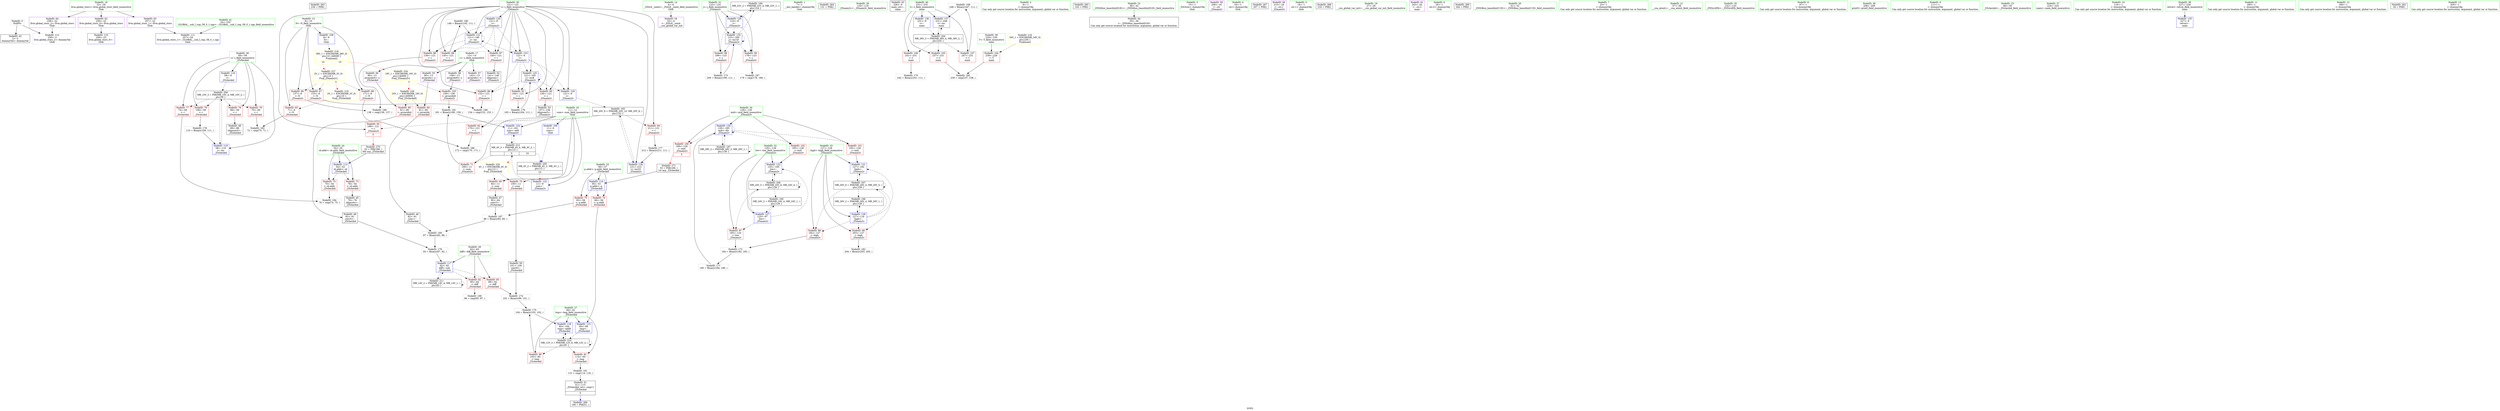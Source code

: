 digraph "SVFG" {
	label="SVFG";

	Node0x55aef14004f0 [shape=record,color=grey,label="{NodeID: 0\nNullPtr}"];
	Node0x55aef14004f0 -> Node0x55aef141bc90[style=solid];
	Node0x55aef14004f0 -> Node0x55aef141cf90[style=solid];
	Node0x55aef1444cc0 [shape=record,color=black,label="{NodeID: 263\n234 = PHI()\n}"];
	Node0x55aef1425a30 [shape=record,color=grey,label="{NodeID: 180\n146 = Binary(145, 111, )\n}"];
	Node0x55aef1425a30 -> Node0x55aef1421ec0[style=solid];
	Node0x55aef141c2a0 [shape=record,color=red,label="{NodeID: 97\n183\<--125\n\<--low\n_Z5main2v\n}"];
	Node0x55aef141c2a0 -> Node0x55aef1424e30[style=solid];
	Node0x55aef141a3b0 [shape=record,color=green,label="{NodeID: 14\n4\<--6\n_ZStL8__ioinit\<--_ZStL8__ioinit_field_insensitive\nGlob }"];
	Node0x55aef141a3b0 -> Node0x55aef141d6d0[style=solid];
	Node0x55aef142e9f0 [shape=record,color=black,label="{NodeID: 194\nMR_22V_2 = PHI(MR_22V_4, MR_22V_1, )\npts\{124 \}\n}"];
	Node0x55aef142e9f0 -> Node0x55aef1422540[style=dashed];
	Node0x55aef141ce90 [shape=record,color=blue,label="{NodeID: 111\n257\<--24\nllvm.global_ctors_1\<--_GLOBAL__sub_I_rng..58_0_1.cpp\nGlob }"];
	Node0x55aef141b040 [shape=record,color=green,label="{NodeID: 28\n62\<--63\ndiff\<--diff_field_insensitive\n_Z5checkid\n}"];
	Node0x55aef141b040 -> Node0x55aef141ee20[style=solid];
	Node0x55aef141b040 -> Node0x55aef141eef0[style=solid];
	Node0x55aef141b040 -> Node0x55aef1421b80[style=solid];
	Node0x55aef1422200 [shape=record,color=blue,label="{NodeID: 125\n121\<--165\ni\<--inc8\n_Z5main2v\n}"];
	Node0x55aef1422200 -> Node0x55aef141f3d0[style=dashed];
	Node0x55aef1422200 -> Node0x55aef141f4a0[style=dashed];
	Node0x55aef1422200 -> Node0x55aef141f570[style=dashed];
	Node0x55aef1422200 -> Node0x55aef1422200[style=dashed];
	Node0x55aef1422200 -> Node0x55aef14222d0[style=dashed];
	Node0x55aef141bc90 [shape=record,color=black,label="{NodeID: 42\n2\<--3\ndummyVal\<--dummyVal\n}"];
	Node0x55aef141d870 [shape=record,color=purple,label="{NodeID: 56\n90\<--13\narrayidx4\<--s\n_Z5checkid\n}"];
	Node0x55aef141d870 -> Node0x55aef141f090[style=solid];
	Node0x55aef141e460 [shape=record,color=red,label="{NodeID: 70\n100\<--11\n\<--sum\n_Z5checkid\n}"];
	Node0x55aef141e460 -> Node0x55aef141d390[style=solid];
	Node0x55aef14246b0 [shape=record,color=grey,label="{NodeID: 167\n86 = Binary(83, 85, )\n}"];
	Node0x55aef14246b0 -> Node0x55aef14249b0[style=solid];
	Node0x55aef141efc0 [shape=record,color=red,label="{NodeID: 84\n81\<--80\n\<--arrayidx\n_Z5checkid\n}"];
	Node0x55aef141efc0 -> Node0x55aef141c030[style=solid];
	Node0x55aef1419560 [shape=record,color=green,label="{NodeID: 1\n7\<--1\n__dso_handle\<--dummyObj\nGlob }"];
	Node0x55aef1444dc0 [shape=record,color=black,label="{NodeID: 264\n131 = PHI()\n}"];
	Node0x55aef1425bb0 [shape=record,color=grey,label="{NodeID: 181\n161 = Binary(160, 159, )\n}"];
	Node0x55aef1425bb0 -> Node0x55aef1422130[style=solid];
	Node0x55aef141c370 [shape=record,color=red,label="{NodeID: 98\n182\<--127\n\<--high\n_Z5main2v\n}"];
	Node0x55aef141c370 -> Node0x55aef1424e30[style=solid];
	Node0x55aef141a440 [shape=record,color=green,label="{NodeID: 15\n8\<--10\nN\<--N_field_insensitive\nGlob }"];
	Node0x55aef141a440 -> Node0x55aef141e050[style=solid];
	Node0x55aef141a440 -> Node0x55aef141e120[style=solid];
	Node0x55aef141a440 -> Node0x55aef141e1f0[style=solid];
	Node0x55aef141a440 -> Node0x55aef141e2c0[style=solid];
	Node0x55aef141a440 -> Node0x55aef141cb90[style=solid];
	Node0x55aef142eef0 [shape=record,color=black,label="{NodeID: 195\nMR_24V_2 = PHI(MR_24V_4, MR_24V_1, )\npts\{126 \}\n}"];
	Node0x55aef142eef0 -> Node0x55aef14223a0[style=dashed];
	Node0x55aef141cf90 [shape=record,color=blue, style = dotted,label="{NodeID: 112\n258\<--3\nllvm.global_ctors_2\<--dummyVal\nGlob }"];
	Node0x55aef141b110 [shape=record,color=green,label="{NodeID: 29\n118\<--119\n_Z5main2v\<--_Z5main2v_field_insensitive\n}"];
	Node0x55aef14334f0 [shape=record,color=black,label="{NodeID: 209\nMR_10V_3 = PHI(MR_10V_4, MR_10V_2, )\npts\{59 \}\n}"];
	Node0x55aef14334f0 -> Node0x55aef141e940[style=dashed];
	Node0x55aef14334f0 -> Node0x55aef141ea10[style=dashed];
	Node0x55aef14334f0 -> Node0x55aef141eae0[style=dashed];
	Node0x55aef14334f0 -> Node0x55aef141ebb0[style=dashed];
	Node0x55aef14334f0 -> Node0x55aef1421d20[style=dashed];
	Node0x55aef14222d0 [shape=record,color=blue,label="{NodeID: 126\n121\<--9\ni\<--\n_Z5main2v\n}"];
	Node0x55aef14222d0 -> Node0x55aef142e4f0[style=dashed];
	Node0x55aef141bd90 [shape=record,color=black,label="{NodeID: 43\n226\<--9\nmain_ret\<--\nmain\n}"];
	Node0x55aef141d940 [shape=record,color=purple,label="{NodeID: 57\n142\<--13\narrayidx\<--s\n_Z5main2v\n}"];
	Node0x55aef141e530 [shape=record,color=red,label="{NodeID: 71\n160\<--11\n\<--sum\n_Z5main2v\n}"];
	Node0x55aef141e530 -> Node0x55aef1425bb0[style=solid];
	Node0x55aef1424830 [shape=record,color=grey,label="{NodeID: 168\n248 = Binary(247, 111, )\n}"];
	Node0x55aef1424830 -> Node0x55aef1422bc0[style=solid];
	Node0x55aef141f090 [shape=record,color=red,label="{NodeID: 85\n91\<--90\n\<--arrayidx4\n_Z5checkid\n}"];
	Node0x55aef141f090 -> Node0x55aef141d2c0[style=solid];
	Node0x55aef1412260 [shape=record,color=green,label="{NodeID: 2\n9\<--1\n\<--dummyObj\nCan only get source location for instruction, argument, global var or function.}"];
	Node0x55aef1444ec0 [shape=record,color=black,label="{NodeID: 265\n143 = PHI()\n}"];
	Node0x55aef1425d30 [shape=record,color=grey,label="{NodeID: 182\n204 = Binary(203, 205, )\n}"];
	Node0x55aef141c440 [shape=record,color=red,label="{NodeID: 99\n203\<--127\n\<--high\n_Z5main2v\n}"];
	Node0x55aef141c440 -> Node0x55aef1425d30[style=solid];
	Node0x55aef141a500 [shape=record,color=green,label="{NodeID: 16\n11\<--12\nsum\<--sum_field_insensitive\nGlob }"];
	Node0x55aef141a500 -> Node0x55aef141e390[style=solid];
	Node0x55aef141a500 -> Node0x55aef141e460[style=solid];
	Node0x55aef141a500 -> Node0x55aef141e530[style=solid];
	Node0x55aef141a500 -> Node0x55aef141cc90[style=solid];
	Node0x55aef141a500 -> Node0x55aef1421f90[style=solid];
	Node0x55aef141a500 -> Node0x55aef1422130[style=solid];
	Node0x55aef142f3f0 [shape=record,color=black,label="{NodeID: 196\nMR_26V_2 = PHI(MR_26V_4, MR_26V_1, )\npts\{128 \}\n}"];
	Node0x55aef142f3f0 -> Node0x55aef1422470[style=dashed];
	Node0x55aef141d090 [shape=record,color=blue,label="{NodeID: 113\n54\<--52\nid.addr\<--id\n_Z5checkid\n}"];
	Node0x55aef141d090 -> Node0x55aef141e600[style=dashed];
	Node0x55aef141d090 -> Node0x55aef141e6d0[style=dashed];
	Node0x55aef141b210 [shape=record,color=green,label="{NodeID: 30\n121\<--122\ni\<--i_field_insensitive\n_Z5main2v\n}"];
	Node0x55aef141b210 -> Node0x55aef141f160[style=solid];
	Node0x55aef141b210 -> Node0x55aef141f230[style=solid];
	Node0x55aef141b210 -> Node0x55aef141f300[style=solid];
	Node0x55aef141b210 -> Node0x55aef141f3d0[style=solid];
	Node0x55aef141b210 -> Node0x55aef141f4a0[style=solid];
	Node0x55aef141b210 -> Node0x55aef141f570[style=solid];
	Node0x55aef141b210 -> Node0x55aef141f640[style=solid];
	Node0x55aef141b210 -> Node0x55aef141f710[style=solid];
	Node0x55aef141b210 -> Node0x55aef141f7e0[style=solid];
	Node0x55aef141b210 -> Node0x55aef1421df0[style=solid];
	Node0x55aef141b210 -> Node0x55aef1421ec0[style=solid];
	Node0x55aef141b210 -> Node0x55aef1422060[style=solid];
	Node0x55aef141b210 -> Node0x55aef1422200[style=solid];
	Node0x55aef141b210 -> Node0x55aef14222d0[style=solid];
	Node0x55aef141b210 -> Node0x55aef1422950[style=solid];
	Node0x55aef14339f0 [shape=record,color=black,label="{NodeID: 210\nMR_12V_3 = PHI(MR_12V_6, MR_12V_2, )\npts\{61 \}\n}"];
	Node0x55aef14339f0 -> Node0x55aef141ec80[style=dashed];
	Node0x55aef14339f0 -> Node0x55aef141ed50[style=dashed];
	Node0x55aef14339f0 -> Node0x55aef1421c50[style=dashed];
	Node0x55aef14339f0 -> Node0x55aef14339f0[style=dashed];
	Node0x55aef14223a0 [shape=record,color=blue,label="{NodeID: 127\n125\<--97\nlow\<--\n_Z5main2v\n}"];
	Node0x55aef14223a0 -> Node0x55aef141c2a0[style=dashed];
	Node0x55aef14223a0 -> Node0x55aef14227b0[style=dashed];
	Node0x55aef14223a0 -> Node0x55aef142eef0[style=dashed];
	Node0x55aef14223a0 -> Node0x55aef14325f0[style=dashed];
	Node0x55aef141be60 [shape=record,color=black,label="{NodeID: 44\n35\<--36\n\<--_ZNSt8ios_base4InitD1Ev\nCan only get source location for instruction, argument, global var or function.}"];
	Node0x55aef141da10 [shape=record,color=purple,label="{NodeID: 58\n158\<--13\narrayidx6\<--s\n_Z5main2v\n}"];
	Node0x55aef141da10 -> Node0x55aef141c780[style=solid];
	Node0x55aef141e600 [shape=record,color=red,label="{NodeID: 72\n75\<--54\n\<--id.addr\n_Z5checkid\n}"];
	Node0x55aef141e600 -> Node0x55aef1426030[style=solid];
	Node0x55aef14249b0 [shape=record,color=grey,label="{NodeID: 169\n87 = Binary(82, 86, )\n}"];
	Node0x55aef14249b0 -> Node0x55aef14258b0[style=solid];
	Node0x55aef141f160 [shape=record,color=red,label="{NodeID: 86\n136\<--121\n\<--i\n_Z5main2v\n}"];
	Node0x55aef141f160 -> Node0x55aef1426630[style=solid];
	Node0x55aef14122f0 [shape=record,color=green,label="{NodeID: 3\n15\<--1\n_ZSt3cin\<--dummyObj\nGlob }"];
	Node0x55aef1444fc0 [shape=record,color=black,label="{NodeID: 266\n190 = PHI(51, )\n}"];
	Node0x55aef1425eb0 [shape=record,color=grey,label="{NodeID: 183\n72 = cmp(70, 71, )\n}"];
	Node0x55aef141c510 [shape=record,color=red,label="{NodeID: 100\n189\<--129\n\<--mid\n_Z5main2v\n|{<s0>5}}"];
	Node0x55aef141c510:s0 -> Node0x55aef14455b0[style=solid,color=red];
	Node0x55aef141a600 [shape=record,color=green,label="{NodeID: 17\n13\<--14\ns\<--s_field_insensitive\nGlob }"];
	Node0x55aef141a600 -> Node0x55aef141d7a0[style=solid];
	Node0x55aef141a600 -> Node0x55aef141d870[style=solid];
	Node0x55aef141a600 -> Node0x55aef141d940[style=solid];
	Node0x55aef141a600 -> Node0x55aef141da10[style=solid];
	Node0x55aef142f8f0 [shape=record,color=black,label="{NodeID: 197\nMR_28V_2 = PHI(MR_28V_3, MR_28V_1, )\npts\{130 \}\n}"];
	Node0x55aef142f8f0 -> Node0x55aef1422610[style=dashed];
	Node0x55aef142f8f0 -> Node0x55aef142f8f0[style=dashed];
	Node0x55aef141d160 [shape=record,color=blue,label="{NodeID: 114\n56\<--53\np.addr\<--p\n_Z5checkid\n}"];
	Node0x55aef141d160 -> Node0x55aef141e7a0[style=dashed];
	Node0x55aef141d160 -> Node0x55aef141e870[style=dashed];
	Node0x55aef141b2e0 [shape=record,color=green,label="{NodeID: 31\n123\<--124\nj\<--j_field_insensitive\n_Z5main2v\n}"];
	Node0x55aef141b2e0 -> Node0x55aef141f8b0[style=solid];
	Node0x55aef141b2e0 -> Node0x55aef141c1d0[style=solid];
	Node0x55aef141b2e0 -> Node0x55aef1422540[style=solid];
	Node0x55aef141b2e0 -> Node0x55aef1422880[style=solid];
	Node0x55aef1433ef0 [shape=record,color=black,label="{NodeID: 211\nMR_14V_2 = PHI(MR_14V_4, MR_14V_1, )\npts\{63 \}\n}"];
	Node0x55aef1433ef0 -> Node0x55aef1421b80[style=dashed];
	Node0x55aef1433ef0 -> Node0x55aef1433ef0[style=dashed];
	Node0x55aef1422470 [shape=record,color=blue,label="{NodeID: 128\n127\<--116\nhigh\<--\n_Z5main2v\n}"];
	Node0x55aef1422470 -> Node0x55aef141c370[style=dashed];
	Node0x55aef1422470 -> Node0x55aef141c440[style=dashed];
	Node0x55aef1422470 -> Node0x55aef14226e0[style=dashed];
	Node0x55aef1422470 -> Node0x55aef142f3f0[style=dashed];
	Node0x55aef1422470 -> Node0x55aef1432af0[style=dashed];
	Node0x55aef141bf60 [shape=record,color=black,label="{NodeID: 45\n79\<--78\nidxprom\<--\n_Z5checkid\n}"];
	Node0x55aef141dae0 [shape=record,color=purple,label="{NodeID: 59\n206\<--16\n\<--.str\n_Z5main2v\n}"];
	Node0x55aef141e6d0 [shape=record,color=red,label="{NodeID: 73\n78\<--54\n\<--id.addr\n_Z5checkid\n}"];
	Node0x55aef141e6d0 -> Node0x55aef141bf60[style=solid];
	Node0x55aef1424b30 [shape=record,color=grey,label="{NodeID: 170\n242 = Binary(241, 111, )\n}"];
	Node0x55aef141f230 [shape=record,color=red,label="{NodeID: 87\n140\<--121\n\<--i\n_Z5main2v\n}"];
	Node0x55aef141f230 -> Node0x55aef141d530[style=solid];
	Node0x55aef1419e10 [shape=record,color=green,label="{NodeID: 4\n16\<--1\n.str\<--dummyObj\nGlob }"];
	Node0x55aef1445120 [shape=record,color=black,label="{NodeID: 267\n207 = PHI()\n}"];
	Node0x55aef1426030 [shape=record,color=grey,label="{NodeID: 184\n76 = cmp(74, 75, )\n}"];
	Node0x55aef141c5e0 [shape=record,color=red,label="{NodeID: 101\n192\<--129\n\<--mid\n_Z5main2v\n}"];
	Node0x55aef141c5e0 -> Node0x55aef14226e0[style=solid];
	Node0x55aef141a700 [shape=record,color=green,label="{NodeID: 18\n22\<--26\nllvm.global_ctors\<--llvm.global_ctors_field_insensitive\nGlob }"];
	Node0x55aef141a700 -> Node0x55aef141dd50[style=solid];
	Node0x55aef141a700 -> Node0x55aef141de50[style=solid];
	Node0x55aef141a700 -> Node0x55aef141df50[style=solid];
	Node0x55aef14219e0 [shape=record,color=blue,label="{NodeID: 115\n60\<--66\ntmp\<--\n_Z5checkid\n}"];
	Node0x55aef14219e0 -> Node0x55aef14339f0[style=dashed];
	Node0x55aef141b3b0 [shape=record,color=green,label="{NodeID: 32\n125\<--126\nlow\<--low_field_insensitive\n_Z5main2v\n}"];
	Node0x55aef141b3b0 -> Node0x55aef141c2a0[style=solid];
	Node0x55aef141b3b0 -> Node0x55aef14223a0[style=solid];
	Node0x55aef141b3b0 -> Node0x55aef14227b0[style=solid];
	Node0x55aef14343f0 [shape=record,color=black,label="{NodeID: 212\nMR_4V_3 = PHI(MR_4V_4, MR_4V_2, )\npts\{12 \}\n|{|<s2>5|<s3>10}}"];
	Node0x55aef14343f0 -> Node0x55aef141e530[style=dashed];
	Node0x55aef14343f0 -> Node0x55aef1422130[style=dashed];
	Node0x55aef14343f0:s2 -> Node0x55aef14365e0[style=dashed,color=red];
	Node0x55aef14343f0:s3 -> Node0x55aef14320f0[style=dashed,color=blue];
	Node0x55aef1422540 [shape=record,color=blue,label="{NodeID: 129\n123\<--9\nj\<--\n_Z5main2v\n}"];
	Node0x55aef1422540 -> Node0x55aef141f8b0[style=dashed];
	Node0x55aef1422540 -> Node0x55aef141c1d0[style=dashed];
	Node0x55aef1422540 -> Node0x55aef1422880[style=dashed];
	Node0x55aef1422540 -> Node0x55aef142e9f0[style=dashed];
	Node0x55aef141c030 [shape=record,color=black,label="{NodeID: 46\n82\<--81\nconv\<--\n_Z5checkid\n}"];
	Node0x55aef141c030 -> Node0x55aef14249b0[style=solid];
	Node0x55aef1436b20 [shape=record,color=yellow,style=double,label="{NodeID: 226\n16V_1 = ENCHI(MR_16V_0)\npts\{140000 \}\nFun[_Z5checkid]}"];
	Node0x55aef1436b20 -> Node0x55aef141efc0[style=dashed];
	Node0x55aef1436b20 -> Node0x55aef141f090[style=dashed];
	Node0x55aef141dbb0 [shape=record,color=purple,label="{NodeID: 60\n215\<--18\n\<--.str.1\n_Z5main2v\n}"];
	Node0x55aef141e7a0 [shape=record,color=red,label="{NodeID: 74\n66\<--56\n\<--p.addr\n_Z5checkid\n}"];
	Node0x55aef141e7a0 -> Node0x55aef14219e0[style=solid];
	Node0x55aef1424cb0 [shape=record,color=grey,label="{NodeID: 171\n185 = Binary(184, 186, )\n}"];
	Node0x55aef1424cb0 -> Node0x55aef1422610[style=solid];
	Node0x55aef141f300 [shape=record,color=red,label="{NodeID: 88\n145\<--121\n\<--i\n_Z5main2v\n}"];
	Node0x55aef141f300 -> Node0x55aef1425a30[style=solid];
	Node0x55aef1419ea0 [shape=record,color=green,label="{NodeID: 5\n18\<--1\n.str.1\<--dummyObj\nGlob }"];
	Node0x55aef14451f0 [shape=record,color=black,label="{NodeID: 268\n216 = PHI()\n}"];
	Node0x55aef14261b0 [shape=record,color=grey,label="{NodeID: 185\n239 = cmp(237, 238, )\n}"];
	Node0x55aef141c6b0 [shape=record,color=red,label="{NodeID: 102\n195\<--129\n\<--mid\n_Z5main2v\n}"];
	Node0x55aef141c6b0 -> Node0x55aef14227b0[style=solid];
	Node0x55aef141a800 [shape=record,color=green,label="{NodeID: 19\n27\<--28\n__cxx_global_var_init\<--__cxx_global_var_init_field_insensitive\n}"];
	Node0x55aef1421ab0 [shape=record,color=blue,label="{NodeID: 116\n58\<--9\ni\<--\n_Z5checkid\n}"];
	Node0x55aef1421ab0 -> Node0x55aef14334f0[style=dashed];
	Node0x55aef141b480 [shape=record,color=green,label="{NodeID: 33\n127\<--128\nhigh\<--high_field_insensitive\n_Z5main2v\n}"];
	Node0x55aef141b480 -> Node0x55aef141c370[style=solid];
	Node0x55aef141b480 -> Node0x55aef141c440[style=solid];
	Node0x55aef141b480 -> Node0x55aef1422470[style=solid];
	Node0x55aef141b480 -> Node0x55aef14226e0[style=solid];
	Node0x55aef1422610 [shape=record,color=blue,label="{NodeID: 130\n129\<--185\nmid\<--div\n_Z5main2v\n}"];
	Node0x55aef1422610 -> Node0x55aef141c510[style=dashed];
	Node0x55aef1422610 -> Node0x55aef141c5e0[style=dashed];
	Node0x55aef1422610 -> Node0x55aef141c6b0[style=dashed];
	Node0x55aef1422610 -> Node0x55aef1422610[style=dashed];
	Node0x55aef1422610 -> Node0x55aef142f8f0[style=dashed];
	Node0x55aef141c100 [shape=record,color=black,label="{NodeID: 47\n85\<--84\nconv2\<--\n_Z5checkid\n}"];
	Node0x55aef141c100 -> Node0x55aef14246b0[style=solid];
	Node0x55aef1436c00 [shape=record,color=yellow,style=double,label="{NodeID: 227\n2V_1 = ENCHI(MR_2V_0)\npts\{10 \}\nFun[_Z5main2v]|{|<s3>5}}"];
	Node0x55aef1436c00 -> Node0x55aef141e120[style=dashed];
	Node0x55aef1436c00 -> Node0x55aef141e1f0[style=dashed];
	Node0x55aef1436c00 -> Node0x55aef141e2c0[style=dashed];
	Node0x55aef1436c00:s3 -> Node0x55aef14364d0[style=dashed,color=red];
	Node0x55aef141dc80 [shape=record,color=purple,label="{NodeID: 61\n243\<--20\n\<--.str.2\nmain\n}"];
	Node0x55aef141e870 [shape=record,color=red,label="{NodeID: 75\n83\<--56\n\<--p.addr\n_Z5checkid\n}"];
	Node0x55aef141e870 -> Node0x55aef14246b0[style=solid];
	Node0x55aef1424e30 [shape=record,color=grey,label="{NodeID: 172\n184 = Binary(182, 183, )\n}"];
	Node0x55aef1424e30 -> Node0x55aef1424cb0[style=solid];
	Node0x55aef141f3d0 [shape=record,color=red,label="{NodeID: 89\n152\<--121\n\<--i\n_Z5main2v\n}"];
	Node0x55aef141f3d0 -> Node0x55aef14267b0[style=solid];
	Node0x55aef1419f30 [shape=record,color=green,label="{NodeID: 6\n20\<--1\n.str.2\<--dummyObj\nGlob }"];
	Node0x55aef14452c0 [shape=record,color=black,label="{NodeID: 269\n244 = PHI()\n}"];
	Node0x55aef1426330 [shape=record,color=grey,label="{NodeID: 186\n172 = cmp(170, 171, )\n}"];
	Node0x55aef141c780 [shape=record,color=red,label="{NodeID: 103\n159\<--158\n\<--arrayidx6\n_Z5main2v\n}"];
	Node0x55aef141c780 -> Node0x55aef1425bb0[style=solid];
	Node0x55aef141a900 [shape=record,color=green,label="{NodeID: 20\n31\<--32\n_ZNSt8ios_base4InitC1Ev\<--_ZNSt8ios_base4InitC1Ev_field_insensitive\n}"];
	Node0x55aef1421b80 [shape=record,color=blue,label="{NodeID: 117\n62\<--93\ndiff\<--sub\n_Z5checkid\n}"];
	Node0x55aef1421b80 -> Node0x55aef141ee20[style=dashed];
	Node0x55aef1421b80 -> Node0x55aef141eef0[style=dashed];
	Node0x55aef1421b80 -> Node0x55aef1433ef0[style=dashed];
	Node0x55aef141b550 [shape=record,color=green,label="{NodeID: 34\n129\<--130\nmid\<--mid_field_insensitive\n_Z5main2v\n}"];
	Node0x55aef141b550 -> Node0x55aef141c510[style=solid];
	Node0x55aef141b550 -> Node0x55aef141c5e0[style=solid];
	Node0x55aef141b550 -> Node0x55aef141c6b0[style=solid];
	Node0x55aef141b550 -> Node0x55aef1422610[style=solid];
	Node0x55aef14226e0 [shape=record,color=blue,label="{NodeID: 131\n127\<--192\nhigh\<--\n_Z5main2v\n}"];
	Node0x55aef14226e0 -> Node0x55aef1432af0[style=dashed];
	Node0x55aef141d1f0 [shape=record,color=black,label="{NodeID: 48\n89\<--88\nidxprom3\<--\n_Z5checkid\n}"];
	Node0x55aef141dd50 [shape=record,color=purple,label="{NodeID: 62\n256\<--22\nllvm.global_ctors_0\<--llvm.global_ctors\nGlob }"];
	Node0x55aef141dd50 -> Node0x55aef141cd90[style=solid];
	Node0x55aef141e940 [shape=record,color=red,label="{NodeID: 76\n70\<--58\n\<--i\n_Z5checkid\n}"];
	Node0x55aef141e940 -> Node0x55aef1425eb0[style=solid];
	Node0x55aef1424fb0 [shape=record,color=grey,label="{NodeID: 173\n200 = Binary(199, 111, )\n}"];
	Node0x55aef1424fb0 -> Node0x55aef1422880[style=solid];
	Node0x55aef141f4a0 [shape=record,color=red,label="{NodeID: 90\n156\<--121\n\<--i\n_Z5main2v\n}"];
	Node0x55aef141f4a0 -> Node0x55aef141d600[style=solid];
	Node0x55aef1419fc0 [shape=record,color=green,label="{NodeID: 7\n23\<--1\n\<--dummyObj\nCan only get source location for instruction, argument, global var or function.}"];
	Node0x55aef14453c0 [shape=record,color=black,label="{NodeID: 270\n52 = PHI(188, )\n0th arg _Z5checkid }"];
	Node0x55aef14453c0 -> Node0x55aef141d090[style=solid];
	Node0x55aef14264b0 [shape=record,color=grey,label="{NodeID: 187\n179 = cmp(178, 180, )\n}"];
	Node0x55aef141c850 [shape=record,color=red,label="{NodeID: 104\n238\<--229\n\<--T\nmain\n}"];
	Node0x55aef141c850 -> Node0x55aef14261b0[style=solid];
	Node0x55aef141aa00 [shape=record,color=green,label="{NodeID: 21\n37\<--38\n__cxa_atexit\<--__cxa_atexit_field_insensitive\n}"];
	Node0x55aef1421c50 [shape=record,color=blue,label="{NodeID: 118\n60\<--104\ntmp\<--add9\n_Z5checkid\n}"];
	Node0x55aef1421c50 -> Node0x55aef14339f0[style=dashed];
	Node0x55aef141b620 [shape=record,color=green,label="{NodeID: 35\n132\<--133\n_ZNSirsERi\<--_ZNSirsERi_field_insensitive\n}"];
	Node0x55aef14227b0 [shape=record,color=blue,label="{NodeID: 132\n125\<--195\nlow\<--\n_Z5main2v\n}"];
	Node0x55aef14227b0 -> Node0x55aef14325f0[style=dashed];
	Node0x55aef141d2c0 [shape=record,color=black,label="{NodeID: 49\n92\<--91\nconv5\<--\n_Z5checkid\n}"];
	Node0x55aef141d2c0 -> Node0x55aef14258b0[style=solid];
	Node0x55aef141de50 [shape=record,color=purple,label="{NodeID: 63\n257\<--22\nllvm.global_ctors_1\<--llvm.global_ctors\nGlob }"];
	Node0x55aef141de50 -> Node0x55aef141ce90[style=solid];
	Node0x55aef141ea10 [shape=record,color=red,label="{NodeID: 77\n74\<--58\n\<--i\n_Z5checkid\n}"];
	Node0x55aef141ea10 -> Node0x55aef1426030[style=solid];
	Node0x55aef1425130 [shape=record,color=grey,label="{NodeID: 174\n102 = Binary(99, 101, )\n}"];
	Node0x55aef1425130 -> Node0x55aef14252b0[style=solid];
	Node0x55aef141f570 [shape=record,color=red,label="{NodeID: 91\n164\<--121\n\<--i\n_Z5main2v\n}"];
	Node0x55aef141f570 -> Node0x55aef1425430[style=solid];
	Node0x55aef141a050 [shape=record,color=green,label="{NodeID: 8\n97\<--1\n\<--dummyObj\nCan only get source location for instruction, argument, global var or function.}"];
	Node0x55aef14455b0 [shape=record,color=black,label="{NodeID: 271\n53 = PHI(189, )\n1st arg _Z5checkid }"];
	Node0x55aef14455b0 -> Node0x55aef141d160[style=solid];
	Node0x55aef1426630 [shape=record,color=grey,label="{NodeID: 188\n138 = cmp(136, 137, )\n}"];
	Node0x55aef141c920 [shape=record,color=red,label="{NodeID: 105\n237\<--231\n\<--t\nmain\n}"];
	Node0x55aef141c920 -> Node0x55aef14261b0[style=solid];
	Node0x55aef141ab00 [shape=record,color=green,label="{NodeID: 22\n36\<--42\n_ZNSt8ios_base4InitD1Ev\<--_ZNSt8ios_base4InitD1Ev_field_insensitive\n}"];
	Node0x55aef141ab00 -> Node0x55aef141be60[style=solid];
	Node0x55aef1421d20 [shape=record,color=blue,label="{NodeID: 119\n58\<--110\ni\<--inc\n_Z5checkid\n}"];
	Node0x55aef1421d20 -> Node0x55aef14334f0[style=dashed];
	Node0x55aef141b720 [shape=record,color=green,label="{NodeID: 36\n208\<--209\nprintf\<--printf_field_insensitive\n}"];
	Node0x55aef1436200 [shape=record,color=yellow,style=double,label="{NodeID: 216\n34V_1 = ENCHI(MR_34V_0)\npts\{230 \}\nFun[main]}"];
	Node0x55aef1436200 -> Node0x55aef141c850[style=dashed];
	Node0x55aef1422880 [shape=record,color=blue,label="{NodeID: 133\n123\<--200\nj\<--inc19\n_Z5main2v\n}"];
	Node0x55aef1422880 -> Node0x55aef141f8b0[style=dashed];
	Node0x55aef1422880 -> Node0x55aef141c1d0[style=dashed];
	Node0x55aef1422880 -> Node0x55aef1422880[style=dashed];
	Node0x55aef1422880 -> Node0x55aef142e9f0[style=dashed];
	Node0x55aef141d390 [shape=record,color=black,label="{NodeID: 50\n101\<--100\nconv8\<--\n_Z5checkid\n}"];
	Node0x55aef141d390 -> Node0x55aef1425130[style=solid];
	Node0x55aef141df50 [shape=record,color=purple,label="{NodeID: 64\n258\<--22\nllvm.global_ctors_2\<--llvm.global_ctors\nGlob }"];
	Node0x55aef141df50 -> Node0x55aef141cf90[style=solid];
	Node0x55aef141eae0 [shape=record,color=red,label="{NodeID: 78\n88\<--58\n\<--i\n_Z5checkid\n}"];
	Node0x55aef141eae0 -> Node0x55aef141d1f0[style=solid];
	Node0x55aef14252b0 [shape=record,color=grey,label="{NodeID: 175\n104 = Binary(103, 102, )\n}"];
	Node0x55aef14252b0 -> Node0x55aef1421c50[style=solid];
	Node0x55aef141f640 [shape=record,color=red,label="{NodeID: 92\n170\<--121\n\<--i\n_Z5main2v\n}"];
	Node0x55aef141f640 -> Node0x55aef1426330[style=solid];
	Node0x55aef141a0e0 [shape=record,color=green,label="{NodeID: 9\n111\<--1\n\<--dummyObj\nCan only get source location for instruction, argument, global var or function.}"];
	Node0x55aef14267b0 [shape=record,color=grey,label="{NodeID: 189\n154 = cmp(152, 153, )\n}"];
	Node0x55aef141c9f0 [shape=record,color=red,label="{NodeID: 106\n241\<--231\n\<--t\nmain\n}"];
	Node0x55aef141c9f0 -> Node0x55aef1424b30[style=solid];
	Node0x55aef141ac00 [shape=record,color=green,label="{NodeID: 23\n49\<--50\n_Z5checkid\<--_Z5checkid_field_insensitive\n}"];
	Node0x55aef1421df0 [shape=record,color=blue,label="{NodeID: 120\n121\<--9\ni\<--\n_Z5main2v\n}"];
	Node0x55aef1421df0 -> Node0x55aef141f160[style=dashed];
	Node0x55aef1421df0 -> Node0x55aef141f230[style=dashed];
	Node0x55aef1421df0 -> Node0x55aef141f300[style=dashed];
	Node0x55aef1421df0 -> Node0x55aef1421ec0[style=dashed];
	Node0x55aef1421df0 -> Node0x55aef1422060[style=dashed];
	Node0x55aef141b820 [shape=record,color=green,label="{NodeID: 37\n224\<--225\nmain\<--main_field_insensitive\n}"];
	Node0x55aef1422950 [shape=record,color=blue,label="{NodeID: 134\n121\<--212\ni\<--inc23\n_Z5main2v\n}"];
	Node0x55aef1422950 -> Node0x55aef142e4f0[style=dashed];
	Node0x55aef141d460 [shape=record,color=black,label="{NodeID: 51\n51\<--115\n_Z5checkid_ret\<--cmp11\n_Z5checkid\n|{<s0>5}}"];
	Node0x55aef141d460:s0 -> Node0x55aef1444fc0[style=solid,color=blue];
	Node0x55aef141e050 [shape=record,color=red,label="{NodeID: 65\n71\<--8\n\<--N\n_Z5checkid\n}"];
	Node0x55aef141e050 -> Node0x55aef1425eb0[style=solid];
	Node0x55aef141ebb0 [shape=record,color=red,label="{NodeID: 79\n109\<--58\n\<--i\n_Z5checkid\n}"];
	Node0x55aef141ebb0 -> Node0x55aef1425730[style=solid];
	Node0x55aef1425430 [shape=record,color=grey,label="{NodeID: 176\n165 = Binary(164, 111, )\n}"];
	Node0x55aef1425430 -> Node0x55aef1422200[style=solid];
	Node0x55aef141f710 [shape=record,color=red,label="{NodeID: 93\n188\<--121\n\<--i\n_Z5main2v\n|{<s0>5}}"];
	Node0x55aef141f710:s0 -> Node0x55aef14453c0[style=solid,color=red];
	Node0x55aef141a170 [shape=record,color=green,label="{NodeID: 10\n116\<--1\n\<--dummyObj\nCan only get source location for instruction, argument, global var or function.}"];
	Node0x55aef1426930 [shape=record,color=grey,label="{NodeID: 190\n96 = cmp(95, 97, )\n}"];
	Node0x55aef141cac0 [shape=record,color=red,label="{NodeID: 107\n247\<--231\n\<--t\nmain\n}"];
	Node0x55aef141cac0 -> Node0x55aef1424830[style=solid];
	Node0x55aef141ad00 [shape=record,color=green,label="{NodeID: 24\n54\<--55\nid.addr\<--id.addr_field_insensitive\n_Z5checkid\n}"];
	Node0x55aef141ad00 -> Node0x55aef141e600[style=solid];
	Node0x55aef141ad00 -> Node0x55aef141e6d0[style=solid];
	Node0x55aef141ad00 -> Node0x55aef141d090[style=solid];
	Node0x55aef1431bf0 [shape=record,color=black,label="{NodeID: 204\nMR_36V_3 = PHI(MR_36V_4, MR_36V_2, )\npts\{232 \}\n}"];
	Node0x55aef1431bf0 -> Node0x55aef141c920[style=dashed];
	Node0x55aef1431bf0 -> Node0x55aef141c9f0[style=dashed];
	Node0x55aef1431bf0 -> Node0x55aef141cac0[style=dashed];
	Node0x55aef1431bf0 -> Node0x55aef1422bc0[style=dashed];
	Node0x55aef1421ec0 [shape=record,color=blue,label="{NodeID: 121\n121\<--146\ni\<--inc\n_Z5main2v\n}"];
	Node0x55aef1421ec0 -> Node0x55aef141f160[style=dashed];
	Node0x55aef1421ec0 -> Node0x55aef141f230[style=dashed];
	Node0x55aef1421ec0 -> Node0x55aef141f300[style=dashed];
	Node0x55aef1421ec0 -> Node0x55aef1421ec0[style=dashed];
	Node0x55aef1421ec0 -> Node0x55aef1422060[style=dashed];
	Node0x55aef141b920 [shape=record,color=green,label="{NodeID: 38\n227\<--228\nretval\<--retval_field_insensitive\nmain\n}"];
	Node0x55aef141b920 -> Node0x55aef1422a20[style=solid];
	Node0x55aef14363c0 [shape=record,color=yellow,style=double,label="{NodeID: 218\n38V_1 = ENCHI(MR_38V_0)\npts\{10 140000 \}\nFun[main]|{<s0>10|<s1>10}}"];
	Node0x55aef14363c0:s0 -> Node0x55aef1436c00[style=dashed,color=red];
	Node0x55aef14363c0:s1 -> Node0x55aef1437250[style=dashed,color=red];
	Node0x55aef1422a20 [shape=record,color=blue,label="{NodeID: 135\n227\<--9\nretval\<--\nmain\n}"];
	Node0x55aef141d530 [shape=record,color=black,label="{NodeID: 52\n141\<--140\nidxprom\<--\n_Z5main2v\n}"];
	Node0x55aef141e120 [shape=record,color=red,label="{NodeID: 66\n137\<--8\n\<--N\n_Z5main2v\n}"];
	Node0x55aef141e120 -> Node0x55aef1426630[style=solid];
	Node0x55aef141ec80 [shape=record,color=red,label="{NodeID: 80\n103\<--60\n\<--tmp\n_Z5checkid\n}"];
	Node0x55aef141ec80 -> Node0x55aef14252b0[style=solid];
	Node0x55aef14255b0 [shape=record,color=grey,label="{NodeID: 177\n212 = Binary(211, 111, )\n}"];
	Node0x55aef14255b0 -> Node0x55aef1422950[style=solid];
	Node0x55aef141f7e0 [shape=record,color=red,label="{NodeID: 94\n211\<--121\n\<--i\n_Z5main2v\n}"];
	Node0x55aef141f7e0 -> Node0x55aef14255b0[style=solid];
	Node0x55aef141a200 [shape=record,color=green,label="{NodeID: 11\n180\<--1\n\<--dummyObj\nCan only get source location for instruction, argument, global var or function.}"];
	Node0x55aef1426ab0 [shape=record,color=grey,label="{NodeID: 191\n115 = cmp(114, 116, )\n}"];
	Node0x55aef1426ab0 -> Node0x55aef141d460[style=solid];
	Node0x55aef141cb90 [shape=record,color=blue,label="{NodeID: 108\n8\<--9\nN\<--\nGlob }"];
	Node0x55aef141cb90 -> Node0x55aef14363c0[style=dashed];
	Node0x55aef141add0 [shape=record,color=green,label="{NodeID: 25\n56\<--57\np.addr\<--p.addr_field_insensitive\n_Z5checkid\n}"];
	Node0x55aef141add0 -> Node0x55aef141e7a0[style=solid];
	Node0x55aef141add0 -> Node0x55aef141e870[style=solid];
	Node0x55aef141add0 -> Node0x55aef141d160[style=solid];
	Node0x55aef14320f0 [shape=record,color=black,label="{NodeID: 205\nMR_4V_2 = PHI(MR_4V_3, MR_4V_1, )\npts\{12 \}\n|{<s0>10}}"];
	Node0x55aef14320f0:s0 -> Node0x55aef1421f90[style=dashed,color=red];
	Node0x55aef1421f90 [shape=record,color=blue,label="{NodeID: 122\n11\<--9\nsum\<--\n_Z5main2v\n}"];
	Node0x55aef1421f90 -> Node0x55aef14343f0[style=dashed];
	Node0x55aef141b9f0 [shape=record,color=green,label="{NodeID: 39\n229\<--230\nT\<--T_field_insensitive\nmain\n}"];
	Node0x55aef141b9f0 -> Node0x55aef141c850[style=solid];
	Node0x55aef14364d0 [shape=record,color=yellow,style=double,label="{NodeID: 219\n2V_1 = ENCHI(MR_2V_0)\npts\{10 \}\nFun[_Z5checkid]}"];
	Node0x55aef14364d0 -> Node0x55aef141e050[style=dashed];
	Node0x55aef1422af0 [shape=record,color=blue,label="{NodeID: 136\n231\<--9\nt\<--\nmain\n}"];
	Node0x55aef1422af0 -> Node0x55aef1431bf0[style=dashed];
	Node0x55aef141d600 [shape=record,color=black,label="{NodeID: 53\n157\<--156\nidxprom5\<--\n_Z5main2v\n}"];
	Node0x55aef141e1f0 [shape=record,color=red,label="{NodeID: 67\n153\<--8\n\<--N\n_Z5main2v\n}"];
	Node0x55aef141e1f0 -> Node0x55aef14267b0[style=solid];
	Node0x55aef141ed50 [shape=record,color=red,label="{NodeID: 81\n114\<--60\n\<--tmp\n_Z5checkid\n}"];
	Node0x55aef141ed50 -> Node0x55aef1426ab0[style=solid];
	Node0x55aef1425730 [shape=record,color=grey,label="{NodeID: 178\n110 = Binary(109, 111, )\n}"];
	Node0x55aef1425730 -> Node0x55aef1421d20[style=solid];
	Node0x55aef141f8b0 [shape=record,color=red,label="{NodeID: 95\n178\<--123\n\<--j\n_Z5main2v\n}"];
	Node0x55aef141f8b0 -> Node0x55aef14264b0[style=solid];
	Node0x55aef141a290 [shape=record,color=green,label="{NodeID: 12\n186\<--1\n\<--dummyObj\nCan only get source location for instruction, argument, global var or function.}"];
	Node0x55aef141cc90 [shape=record,color=blue,label="{NodeID: 109\n11\<--9\nsum\<--\nGlob }"];
	Node0x55aef141cc90 -> Node0x55aef14320f0[style=dashed];
	Node0x55aef141aea0 [shape=record,color=green,label="{NodeID: 26\n58\<--59\ni\<--i_field_insensitive\n_Z5checkid\n}"];
	Node0x55aef141aea0 -> Node0x55aef141e940[style=solid];
	Node0x55aef141aea0 -> Node0x55aef141ea10[style=solid];
	Node0x55aef141aea0 -> Node0x55aef141eae0[style=solid];
	Node0x55aef141aea0 -> Node0x55aef141ebb0[style=solid];
	Node0x55aef141aea0 -> Node0x55aef1421ab0[style=solid];
	Node0x55aef141aea0 -> Node0x55aef1421d20[style=solid];
	Node0x55aef14325f0 [shape=record,color=black,label="{NodeID: 206\nMR_24V_5 = PHI(MR_24V_6, MR_24V_4, )\npts\{126 \}\n}"];
	Node0x55aef14325f0 -> Node0x55aef141c2a0[style=dashed];
	Node0x55aef14325f0 -> Node0x55aef14227b0[style=dashed];
	Node0x55aef14325f0 -> Node0x55aef142eef0[style=dashed];
	Node0x55aef14325f0 -> Node0x55aef14325f0[style=dashed];
	Node0x55aef1422060 [shape=record,color=blue,label="{NodeID: 123\n121\<--9\ni\<--\n_Z5main2v\n}"];
	Node0x55aef1422060 -> Node0x55aef141f3d0[style=dashed];
	Node0x55aef1422060 -> Node0x55aef141f4a0[style=dashed];
	Node0x55aef1422060 -> Node0x55aef141f570[style=dashed];
	Node0x55aef1422060 -> Node0x55aef1422200[style=dashed];
	Node0x55aef1422060 -> Node0x55aef14222d0[style=dashed];
	Node0x55aef141bac0 [shape=record,color=green,label="{NodeID: 40\n231\<--232\nt\<--t_field_insensitive\nmain\n}"];
	Node0x55aef141bac0 -> Node0x55aef141c920[style=solid];
	Node0x55aef141bac0 -> Node0x55aef141c9f0[style=solid];
	Node0x55aef141bac0 -> Node0x55aef141cac0[style=solid];
	Node0x55aef141bac0 -> Node0x55aef1422af0[style=solid];
	Node0x55aef141bac0 -> Node0x55aef1422bc0[style=solid];
	Node0x55aef14365e0 [shape=record,color=yellow,style=double,label="{NodeID: 220\n4V_1 = ENCHI(MR_4V_0)\npts\{12 \}\nFun[_Z5checkid]}"];
	Node0x55aef14365e0 -> Node0x55aef141e390[style=dashed];
	Node0x55aef14365e0 -> Node0x55aef141e460[style=dashed];
	Node0x55aef1422bc0 [shape=record,color=blue,label="{NodeID: 137\n231\<--248\nt\<--inc\nmain\n}"];
	Node0x55aef1422bc0 -> Node0x55aef1431bf0[style=dashed];
	Node0x55aef141d6d0 [shape=record,color=purple,label="{NodeID: 54\n33\<--4\n\<--_ZStL8__ioinit\n__cxx_global_var_init\n}"];
	Node0x55aef1437250 [shape=record,color=yellow,style=double,label="{NodeID: 234\n16V_1 = ENCHI(MR_16V_0)\npts\{140000 \}\nFun[_Z5main2v]|{|<s1>5}}"];
	Node0x55aef1437250 -> Node0x55aef141c780[style=dashed];
	Node0x55aef1437250:s1 -> Node0x55aef1436b20[style=dashed,color=red];
	Node0x55aef141e2c0 [shape=record,color=red,label="{NodeID: 68\n171\<--8\n\<--N\n_Z5main2v\n}"];
	Node0x55aef141e2c0 -> Node0x55aef1426330[style=solid];
	Node0x55aef141ee20 [shape=record,color=red,label="{NodeID: 82\n95\<--62\n\<--diff\n_Z5checkid\n}"];
	Node0x55aef141ee20 -> Node0x55aef1426930[style=solid];
	Node0x55aef11eb390 [shape=record,color=black,label="{NodeID: 262\n34 = PHI()\n}"];
	Node0x55aef14258b0 [shape=record,color=grey,label="{NodeID: 179\n93 = Binary(87, 92, )\n}"];
	Node0x55aef14258b0 -> Node0x55aef1421b80[style=solid];
	Node0x55aef141c1d0 [shape=record,color=red,label="{NodeID: 96\n199\<--123\n\<--j\n_Z5main2v\n}"];
	Node0x55aef141c1d0 -> Node0x55aef1424fb0[style=solid];
	Node0x55aef141a320 [shape=record,color=green,label="{NodeID: 13\n205\<--1\n\<--dummyObj\nCan only get source location for instruction, argument, global var or function.}"];
	Node0x55aef142e4f0 [shape=record,color=black,label="{NodeID: 193\nMR_20V_9 = PHI(MR_20V_10, MR_20V_8, )\npts\{122 \}\n}"];
	Node0x55aef142e4f0 -> Node0x55aef141f640[style=dashed];
	Node0x55aef142e4f0 -> Node0x55aef141f710[style=dashed];
	Node0x55aef142e4f0 -> Node0x55aef141f7e0[style=dashed];
	Node0x55aef142e4f0 -> Node0x55aef1422950[style=dashed];
	Node0x55aef141cd90 [shape=record,color=blue,label="{NodeID: 110\n256\<--23\nllvm.global_ctors_0\<--\nGlob }"];
	Node0x55aef141af70 [shape=record,color=green,label="{NodeID: 27\n60\<--61\ntmp\<--tmp_field_insensitive\n_Z5checkid\n}"];
	Node0x55aef141af70 -> Node0x55aef141ec80[style=solid];
	Node0x55aef141af70 -> Node0x55aef141ed50[style=solid];
	Node0x55aef141af70 -> Node0x55aef14219e0[style=solid];
	Node0x55aef141af70 -> Node0x55aef1421c50[style=solid];
	Node0x55aef1432af0 [shape=record,color=black,label="{NodeID: 207\nMR_26V_6 = PHI(MR_26V_4, MR_26V_5, )\npts\{128 \}\n}"];
	Node0x55aef1432af0 -> Node0x55aef141c370[style=dashed];
	Node0x55aef1432af0 -> Node0x55aef141c440[style=dashed];
	Node0x55aef1432af0 -> Node0x55aef14226e0[style=dashed];
	Node0x55aef1432af0 -> Node0x55aef142f3f0[style=dashed];
	Node0x55aef1432af0 -> Node0x55aef1432af0[style=dashed];
	Node0x55aef1422130 [shape=record,color=blue,label="{NodeID: 124\n11\<--161\nsum\<--add\n_Z5main2v\n}"];
	Node0x55aef1422130 -> Node0x55aef14343f0[style=dashed];
	Node0x55aef141bb90 [shape=record,color=green,label="{NodeID: 41\n24\<--252\n_GLOBAL__sub_I_rng..58_0_1.cpp\<--_GLOBAL__sub_I_rng..58_0_1.cpp_field_insensitive\n}"];
	Node0x55aef141bb90 -> Node0x55aef141ce90[style=solid];
	Node0x55aef141d7a0 [shape=record,color=purple,label="{NodeID: 55\n80\<--13\narrayidx\<--s\n_Z5checkid\n}"];
	Node0x55aef141d7a0 -> Node0x55aef141efc0[style=solid];
	Node0x55aef141e390 [shape=record,color=red,label="{NodeID: 69\n84\<--11\n\<--sum\n_Z5checkid\n}"];
	Node0x55aef141e390 -> Node0x55aef141c100[style=solid];
	Node0x55aef141eef0 [shape=record,color=red,label="{NodeID: 83\n99\<--62\n\<--diff\n_Z5checkid\n}"];
	Node0x55aef141eef0 -> Node0x55aef1425130[style=solid];
}
